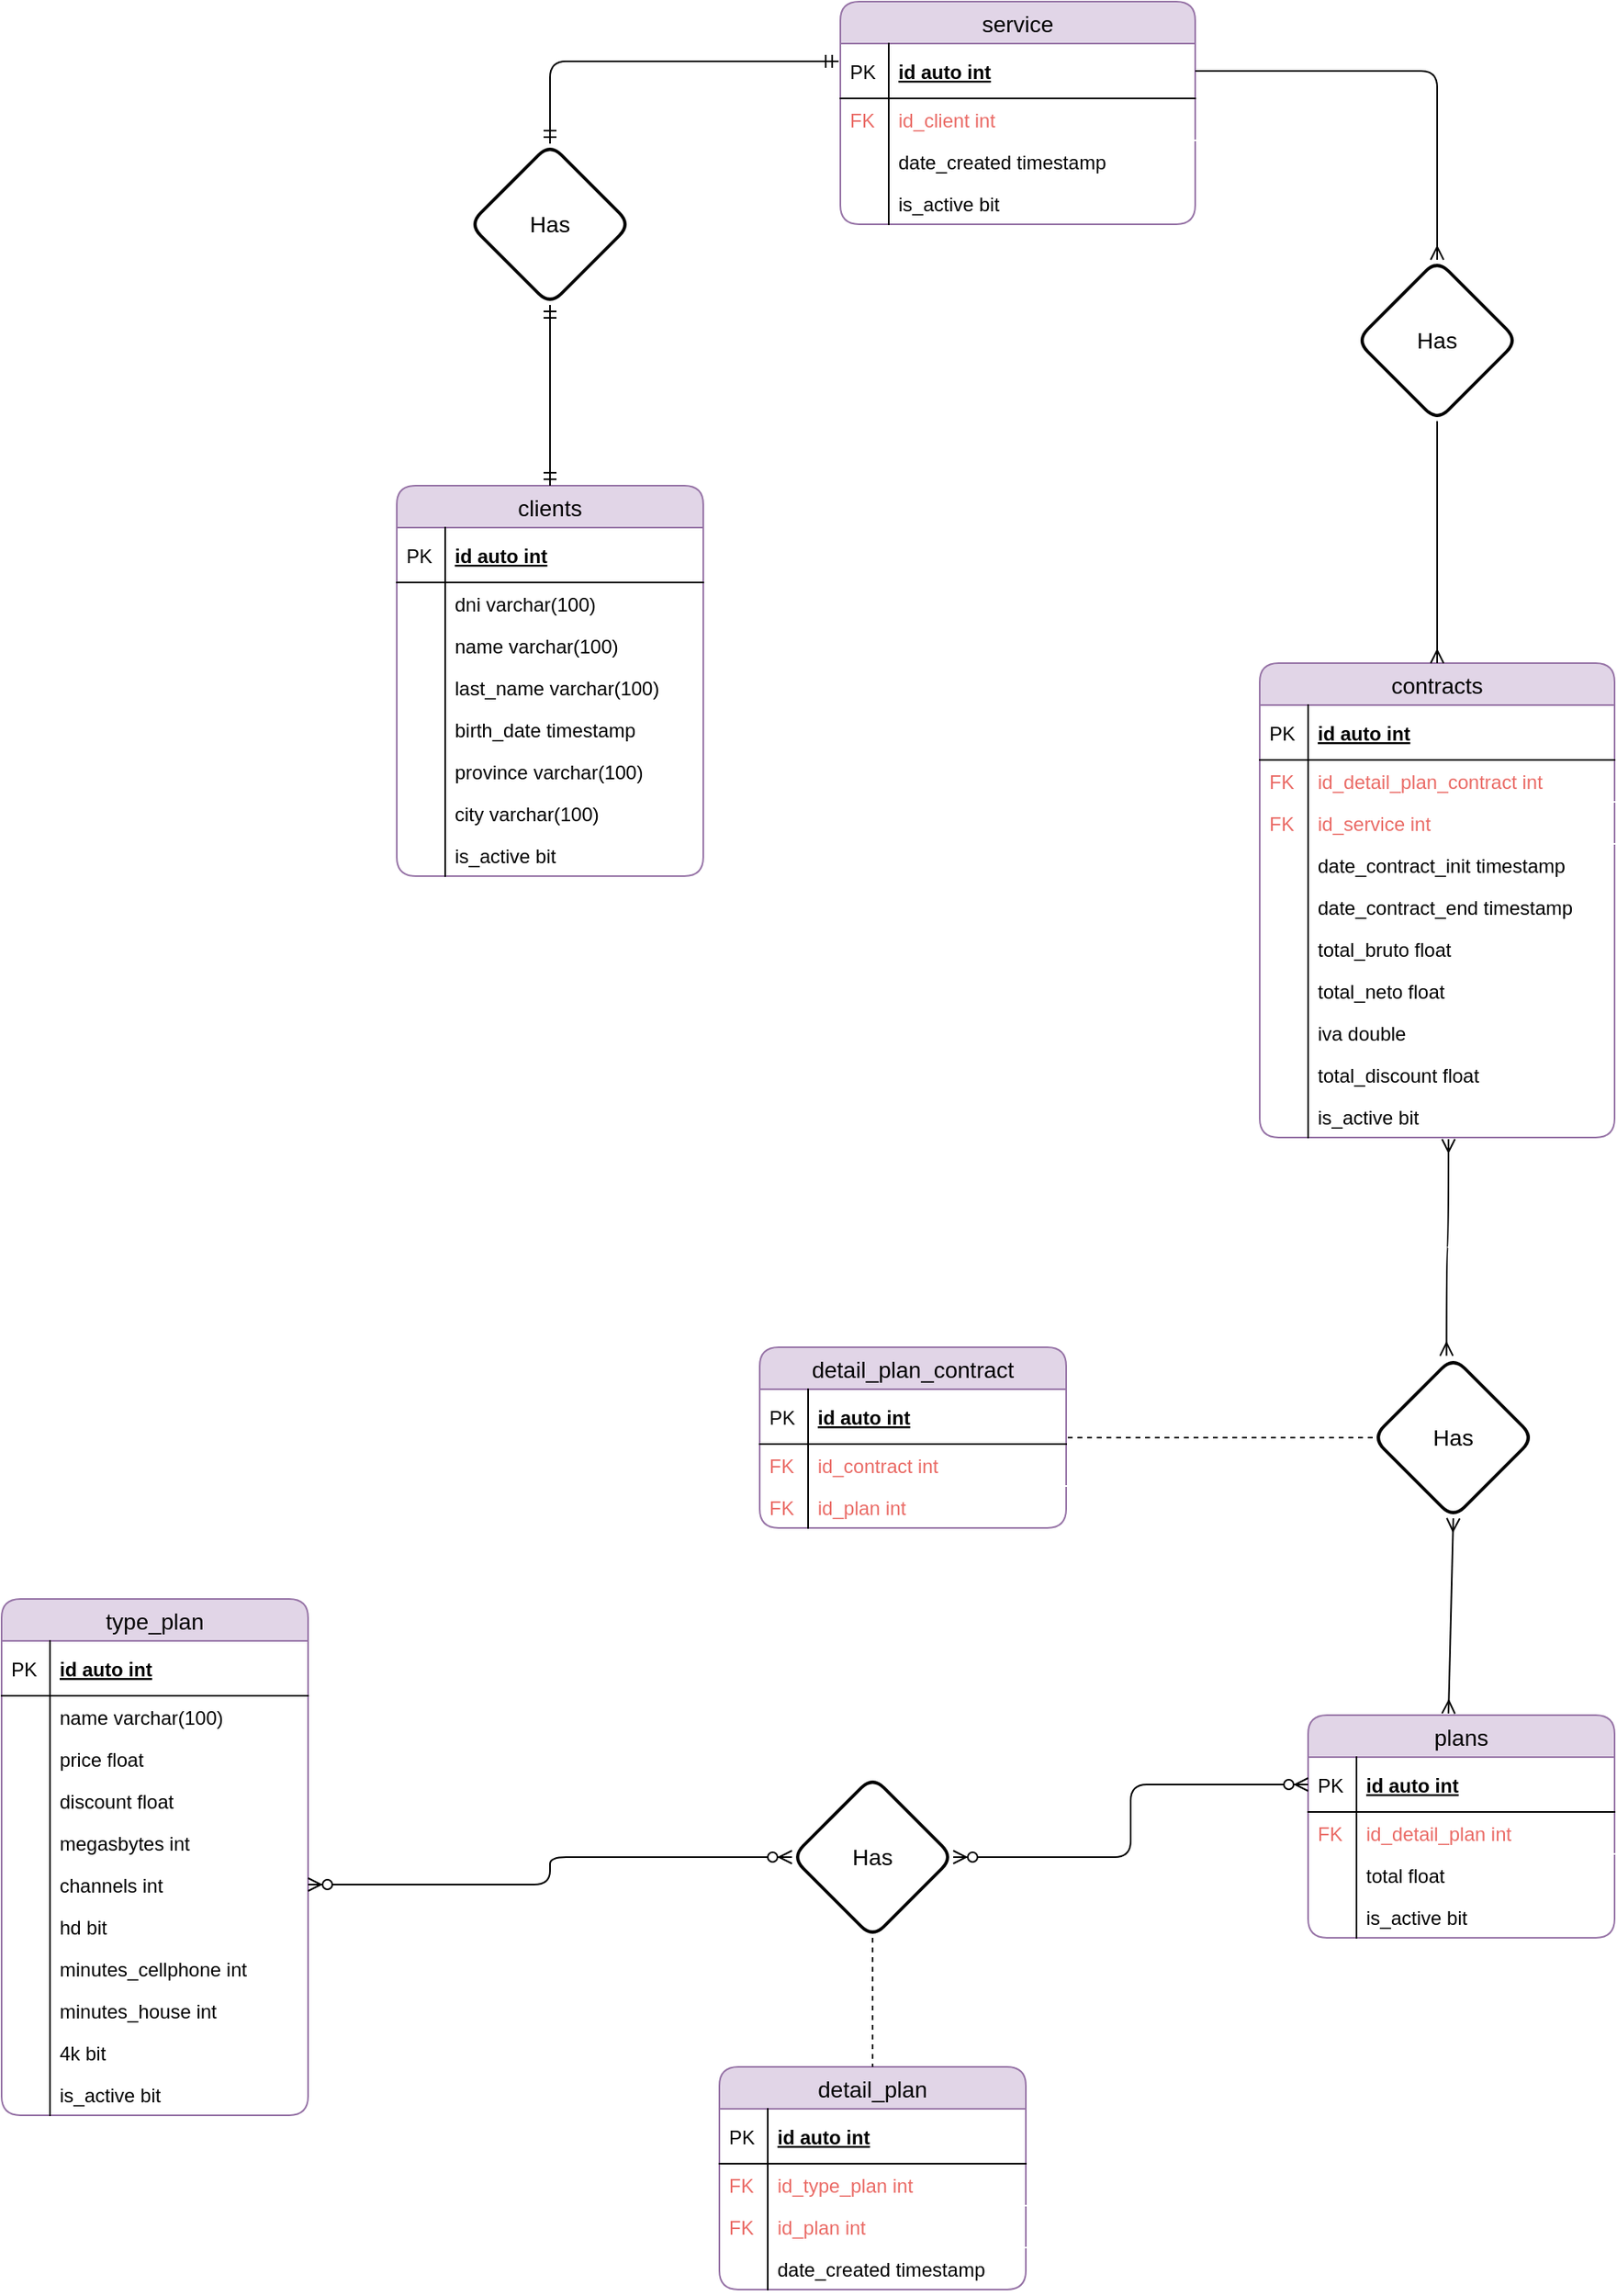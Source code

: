 <mxfile version="12.1.3" type="device" pages="1"><diagram id="l4-dd9KQ7bWrPECeihxg" name="Page-1"><mxGraphModel dx="2510" dy="1857" grid="1" gridSize="10" guides="1" tooltips="1" connect="1" arrows="1" fold="1" page="1" pageScale="1" pageWidth="827" pageHeight="1169" math="0" shadow="0"><root><mxCell id="0"/><mxCell id="1" parent="0"/><mxCell id="TvBtDJ7W1PRPK7McS0rb-1" value="clients" style="swimlane;fontStyle=0;childLayout=stackLayout;horizontal=1;startSize=26;fillColor=#e1d5e7;horizontalStack=0;resizeParent=1;resizeParentMax=0;resizeLast=0;collapsible=1;marginBottom=0;swimlaneFillColor=#ffffff;align=center;fontSize=14;rounded=1;strokeColor=#9673a6;comic=0;shadow=0;glass=0;" parent="1" vertex="1"><mxGeometry x="35" y="40" width="190" height="242" as="geometry"><mxRectangle x="40" y="40" width="120" height="26" as="alternateBounds"/></mxGeometry></mxCell><mxCell id="TvBtDJ7W1PRPK7McS0rb-2" value="id auto int" style="shape=partialRectangle;top=0;left=0;right=0;bottom=1;align=left;verticalAlign=middle;fillColor=none;spacingLeft=34;spacingRight=4;overflow=hidden;rotatable=0;points=[[0,0.5],[1,0.5]];portConstraint=eastwest;dropTarget=0;fontStyle=5;fontSize=12;" parent="TvBtDJ7W1PRPK7McS0rb-1" vertex="1"><mxGeometry y="26" width="190" height="34" as="geometry"/></mxCell><mxCell id="TvBtDJ7W1PRPK7McS0rb-3" value="PK" style="shape=partialRectangle;top=0;left=0;bottom=0;fillColor=none;align=left;verticalAlign=middle;spacingLeft=4;spacingRight=4;overflow=hidden;rotatable=0;points=[];portConstraint=eastwest;part=1;fontSize=12;" parent="TvBtDJ7W1PRPK7McS0rb-2" vertex="1" connectable="0"><mxGeometry width="30" height="34" as="geometry"/></mxCell><mxCell id="TvBtDJ7W1PRPK7McS0rb-4" value="dni varchar(100)" style="shape=partialRectangle;top=0;left=0;right=0;bottom=0;align=left;verticalAlign=top;fillColor=none;spacingLeft=34;spacingRight=4;overflow=hidden;rotatable=0;points=[[0,0.5],[1,0.5]];portConstraint=eastwest;dropTarget=0;fontSize=12;" parent="TvBtDJ7W1PRPK7McS0rb-1" vertex="1"><mxGeometry y="60" width="190" height="26" as="geometry"/></mxCell><mxCell id="TvBtDJ7W1PRPK7McS0rb-5" value="" style="shape=partialRectangle;top=0;left=0;bottom=0;fillColor=none;align=left;verticalAlign=top;spacingLeft=4;spacingRight=4;overflow=hidden;rotatable=0;points=[];portConstraint=eastwest;part=1;fontSize=12;" parent="TvBtDJ7W1PRPK7McS0rb-4" vertex="1" connectable="0"><mxGeometry width="30" height="26" as="geometry"/></mxCell><mxCell id="TvBtDJ7W1PRPK7McS0rb-6" value="name varchar(100)" style="shape=partialRectangle;top=0;left=0;right=0;bottom=0;align=left;verticalAlign=top;fillColor=none;spacingLeft=34;spacingRight=4;overflow=hidden;rotatable=0;points=[[0,0.5],[1,0.5]];portConstraint=eastwest;dropTarget=0;fontSize=12;" parent="TvBtDJ7W1PRPK7McS0rb-1" vertex="1"><mxGeometry y="86" width="190" height="26" as="geometry"/></mxCell><mxCell id="TvBtDJ7W1PRPK7McS0rb-7" value="" style="shape=partialRectangle;top=0;left=0;bottom=0;fillColor=none;align=left;verticalAlign=top;spacingLeft=4;spacingRight=4;overflow=hidden;rotatable=0;points=[];portConstraint=eastwest;part=1;fontSize=12;" parent="TvBtDJ7W1PRPK7McS0rb-6" vertex="1" connectable="0"><mxGeometry width="30" height="26" as="geometry"/></mxCell><mxCell id="TvBtDJ7W1PRPK7McS0rb-8" value="last_name varchar(100)" style="shape=partialRectangle;top=0;left=0;right=0;bottom=0;align=left;verticalAlign=top;fillColor=none;spacingLeft=34;spacingRight=4;overflow=hidden;rotatable=0;points=[[0,0.5],[1,0.5]];portConstraint=eastwest;dropTarget=0;fontSize=12;" parent="TvBtDJ7W1PRPK7McS0rb-1" vertex="1"><mxGeometry y="112" width="190" height="26" as="geometry"/></mxCell><mxCell id="TvBtDJ7W1PRPK7McS0rb-9" value="" style="shape=partialRectangle;top=0;left=0;bottom=0;fillColor=none;align=left;verticalAlign=top;spacingLeft=4;spacingRight=4;overflow=hidden;rotatable=0;points=[];portConstraint=eastwest;part=1;fontSize=12;" parent="TvBtDJ7W1PRPK7McS0rb-8" vertex="1" connectable="0"><mxGeometry width="30" height="26" as="geometry"/></mxCell><mxCell id="TvBtDJ7W1PRPK7McS0rb-12" value="birth_date timestamp" style="shape=partialRectangle;top=0;left=0;right=0;bottom=0;align=left;verticalAlign=top;fillColor=none;spacingLeft=34;spacingRight=4;overflow=hidden;rotatable=0;points=[[0,0.5],[1,0.5]];portConstraint=eastwest;dropTarget=0;fontSize=12;" parent="TvBtDJ7W1PRPK7McS0rb-1" vertex="1"><mxGeometry y="138" width="190" height="26" as="geometry"/></mxCell><mxCell id="TvBtDJ7W1PRPK7McS0rb-13" value="" style="shape=partialRectangle;top=0;left=0;bottom=0;fillColor=none;align=left;verticalAlign=top;spacingLeft=4;spacingRight=4;overflow=hidden;rotatable=0;points=[];portConstraint=eastwest;part=1;fontSize=12;" parent="TvBtDJ7W1PRPK7McS0rb-12" vertex="1" connectable="0"><mxGeometry width="30" height="26" as="geometry"/></mxCell><mxCell id="TvBtDJ7W1PRPK7McS0rb-14" value="province varchar(100)" style="shape=partialRectangle;top=0;left=0;right=0;bottom=0;align=left;verticalAlign=top;fillColor=none;spacingLeft=34;spacingRight=4;overflow=hidden;rotatable=0;points=[[0,0.5],[1,0.5]];portConstraint=eastwest;dropTarget=0;fontSize=12;" parent="TvBtDJ7W1PRPK7McS0rb-1" vertex="1"><mxGeometry y="164" width="190" height="26" as="geometry"/></mxCell><mxCell id="TvBtDJ7W1PRPK7McS0rb-15" value="" style="shape=partialRectangle;top=0;left=0;bottom=0;fillColor=none;align=left;verticalAlign=top;spacingLeft=4;spacingRight=4;overflow=hidden;rotatable=0;points=[];portConstraint=eastwest;part=1;fontSize=12;" parent="TvBtDJ7W1PRPK7McS0rb-14" vertex="1" connectable="0"><mxGeometry width="30" height="26" as="geometry"/></mxCell><mxCell id="TvBtDJ7W1PRPK7McS0rb-16" value="city varchar(100)" style="shape=partialRectangle;top=0;left=0;right=0;bottom=0;align=left;verticalAlign=top;fillColor=none;spacingLeft=34;spacingRight=4;overflow=hidden;rotatable=0;points=[[0,0.5],[1,0.5]];portConstraint=eastwest;dropTarget=0;fontSize=12;" parent="TvBtDJ7W1PRPK7McS0rb-1" vertex="1"><mxGeometry y="190" width="190" height="26" as="geometry"/></mxCell><mxCell id="TvBtDJ7W1PRPK7McS0rb-17" value="" style="shape=partialRectangle;top=0;left=0;bottom=0;fillColor=none;align=left;verticalAlign=top;spacingLeft=4;spacingRight=4;overflow=hidden;rotatable=0;points=[];portConstraint=eastwest;part=1;fontSize=12;" parent="TvBtDJ7W1PRPK7McS0rb-16" vertex="1" connectable="0"><mxGeometry width="30" height="26" as="geometry"/></mxCell><mxCell id="TvBtDJ7W1PRPK7McS0rb-112" value="is_active bit" style="shape=partialRectangle;top=0;left=0;right=0;bottom=0;align=left;verticalAlign=top;fillColor=none;spacingLeft=34;spacingRight=4;overflow=hidden;rotatable=0;points=[[0,0.5],[1,0.5]];portConstraint=eastwest;dropTarget=0;fontSize=12;" parent="TvBtDJ7W1PRPK7McS0rb-1" vertex="1"><mxGeometry y="216" width="190" height="26" as="geometry"/></mxCell><mxCell id="TvBtDJ7W1PRPK7McS0rb-113" value="" style="shape=partialRectangle;top=0;left=0;bottom=0;fillColor=none;align=left;verticalAlign=top;spacingLeft=4;spacingRight=4;overflow=hidden;rotatable=0;points=[];portConstraint=eastwest;part=1;fontSize=12;" parent="TvBtDJ7W1PRPK7McS0rb-112" vertex="1" connectable="0"><mxGeometry width="30" height="26" as="geometry"/></mxCell><mxCell id="TvBtDJ7W1PRPK7McS0rb-20" value="type_plan" style="swimlane;fontStyle=0;childLayout=stackLayout;horizontal=1;startSize=26;fillColor=#e1d5e7;horizontalStack=0;resizeParent=1;resizeParentMax=0;resizeLast=0;collapsible=1;marginBottom=0;swimlaneFillColor=#ffffff;align=center;fontSize=14;rounded=1;strokeColor=#9673a6;comic=0;shadow=0;glass=0;" parent="1" vertex="1"><mxGeometry x="-210" y="730" width="190" height="320" as="geometry"><mxRectangle x="50" y="680" width="140" height="26" as="alternateBounds"/></mxGeometry></mxCell><mxCell id="TvBtDJ7W1PRPK7McS0rb-21" value="id auto int" style="shape=partialRectangle;top=0;left=0;right=0;bottom=1;align=left;verticalAlign=middle;fillColor=none;spacingLeft=34;spacingRight=4;overflow=hidden;rotatable=0;points=[[0,0.5],[1,0.5]];portConstraint=eastwest;dropTarget=0;fontStyle=5;fontSize=12;" parent="TvBtDJ7W1PRPK7McS0rb-20" vertex="1"><mxGeometry y="26" width="190" height="34" as="geometry"/></mxCell><mxCell id="TvBtDJ7W1PRPK7McS0rb-22" value="PK" style="shape=partialRectangle;top=0;left=0;bottom=0;fillColor=none;align=left;verticalAlign=middle;spacingLeft=4;spacingRight=4;overflow=hidden;rotatable=0;points=[];portConstraint=eastwest;part=1;fontSize=12;" parent="TvBtDJ7W1PRPK7McS0rb-21" vertex="1" connectable="0"><mxGeometry width="30" height="34" as="geometry"/></mxCell><mxCell id="TvBtDJ7W1PRPK7McS0rb-25" value="name varchar(100)" style="shape=partialRectangle;top=0;left=0;right=0;bottom=0;align=left;verticalAlign=top;fillColor=none;spacingLeft=34;spacingRight=4;overflow=hidden;rotatable=0;points=[[0,0.5],[1,0.5]];portConstraint=eastwest;dropTarget=0;fontSize=12;" parent="TvBtDJ7W1PRPK7McS0rb-20" vertex="1"><mxGeometry y="60" width="190" height="26" as="geometry"/></mxCell><mxCell id="TvBtDJ7W1PRPK7McS0rb-26" value="" style="shape=partialRectangle;top=0;left=0;bottom=0;fillColor=none;align=left;verticalAlign=top;spacingLeft=4;spacingRight=4;overflow=hidden;rotatable=0;points=[];portConstraint=eastwest;part=1;fontSize=12;" parent="TvBtDJ7W1PRPK7McS0rb-25" vertex="1" connectable="0"><mxGeometry width="30" height="26" as="geometry"/></mxCell><mxCell id="TvBtDJ7W1PRPK7McS0rb-27" value="price float " style="shape=partialRectangle;top=0;left=0;right=0;bottom=0;align=left;verticalAlign=top;fillColor=none;spacingLeft=34;spacingRight=4;overflow=hidden;rotatable=0;points=[[0,0.5],[1,0.5]];portConstraint=eastwest;dropTarget=0;fontSize=12;" parent="TvBtDJ7W1PRPK7McS0rb-20" vertex="1"><mxGeometry y="86" width="190" height="26" as="geometry"/></mxCell><mxCell id="TvBtDJ7W1PRPK7McS0rb-28" value="" style="shape=partialRectangle;top=0;left=0;bottom=0;fillColor=none;align=left;verticalAlign=top;spacingLeft=4;spacingRight=4;overflow=hidden;rotatable=0;points=[];portConstraint=eastwest;part=1;fontSize=12;" parent="TvBtDJ7W1PRPK7McS0rb-27" vertex="1" connectable="0"><mxGeometry width="30" height="26" as="geometry"/></mxCell><mxCell id="TvBtDJ7W1PRPK7McS0rb-29" value="discount float" style="shape=partialRectangle;top=0;left=0;right=0;bottom=0;align=left;verticalAlign=top;fillColor=none;spacingLeft=34;spacingRight=4;overflow=hidden;rotatable=0;points=[[0,0.5],[1,0.5]];portConstraint=eastwest;dropTarget=0;fontSize=12;" parent="TvBtDJ7W1PRPK7McS0rb-20" vertex="1"><mxGeometry y="112" width="190" height="26" as="geometry"/></mxCell><mxCell id="TvBtDJ7W1PRPK7McS0rb-30" value="" style="shape=partialRectangle;top=0;left=0;bottom=0;fillColor=none;align=left;verticalAlign=top;spacingLeft=4;spacingRight=4;overflow=hidden;rotatable=0;points=[];portConstraint=eastwest;part=1;fontSize=12;" parent="TvBtDJ7W1PRPK7McS0rb-29" vertex="1" connectable="0"><mxGeometry width="30" height="26" as="geometry"/></mxCell><mxCell id="TvBtDJ7W1PRPK7McS0rb-31" value="megasbytes int" style="shape=partialRectangle;top=0;left=0;right=0;bottom=0;align=left;verticalAlign=top;fillColor=none;spacingLeft=34;spacingRight=4;overflow=hidden;rotatable=0;points=[[0,0.5],[1,0.5]];portConstraint=eastwest;dropTarget=0;fontSize=12;" parent="TvBtDJ7W1PRPK7McS0rb-20" vertex="1"><mxGeometry y="138" width="190" height="26" as="geometry"/></mxCell><mxCell id="TvBtDJ7W1PRPK7McS0rb-32" value="" style="shape=partialRectangle;top=0;left=0;bottom=0;fillColor=none;align=left;verticalAlign=top;spacingLeft=4;spacingRight=4;overflow=hidden;rotatable=0;points=[];portConstraint=eastwest;part=1;fontSize=12;" parent="TvBtDJ7W1PRPK7McS0rb-31" vertex="1" connectable="0"><mxGeometry width="30" height="26" as="geometry"/></mxCell><mxCell id="TvBtDJ7W1PRPK7McS0rb-35" value="channels int" style="shape=partialRectangle;top=0;left=0;right=0;bottom=0;align=left;verticalAlign=top;fillColor=none;spacingLeft=34;spacingRight=4;overflow=hidden;rotatable=0;points=[[0,0.5],[1,0.5]];portConstraint=eastwest;dropTarget=0;fontSize=12;" parent="TvBtDJ7W1PRPK7McS0rb-20" vertex="1"><mxGeometry y="164" width="190" height="26" as="geometry"/></mxCell><mxCell id="TvBtDJ7W1PRPK7McS0rb-36" value="" style="shape=partialRectangle;top=0;left=0;bottom=0;fillColor=none;align=left;verticalAlign=top;spacingLeft=4;spacingRight=4;overflow=hidden;rotatable=0;points=[];portConstraint=eastwest;part=1;fontSize=12;" parent="TvBtDJ7W1PRPK7McS0rb-35" vertex="1" connectable="0"><mxGeometry width="30" height="26" as="geometry"/></mxCell><mxCell id="TvBtDJ7W1PRPK7McS0rb-37" value="hd bit" style="shape=partialRectangle;top=0;left=0;right=0;bottom=0;align=left;verticalAlign=top;fillColor=none;spacingLeft=34;spacingRight=4;overflow=hidden;rotatable=0;points=[[0,0.5],[1,0.5]];portConstraint=eastwest;dropTarget=0;fontSize=12;" parent="TvBtDJ7W1PRPK7McS0rb-20" vertex="1"><mxGeometry y="190" width="190" height="26" as="geometry"/></mxCell><mxCell id="TvBtDJ7W1PRPK7McS0rb-38" value="" style="shape=partialRectangle;top=0;left=0;bottom=0;fillColor=none;align=left;verticalAlign=top;spacingLeft=4;spacingRight=4;overflow=hidden;rotatable=0;points=[];portConstraint=eastwest;part=1;fontSize=12;" parent="TvBtDJ7W1PRPK7McS0rb-37" vertex="1" connectable="0"><mxGeometry width="30" height="26" as="geometry"/></mxCell><mxCell id="TvBtDJ7W1PRPK7McS0rb-39" value="minutes_cellphone int" style="shape=partialRectangle;top=0;left=0;right=0;bottom=0;align=left;verticalAlign=top;fillColor=none;spacingLeft=34;spacingRight=4;overflow=hidden;rotatable=0;points=[[0,0.5],[1,0.5]];portConstraint=eastwest;dropTarget=0;fontSize=12;" parent="TvBtDJ7W1PRPK7McS0rb-20" vertex="1"><mxGeometry y="216" width="190" height="26" as="geometry"/></mxCell><mxCell id="TvBtDJ7W1PRPK7McS0rb-40" value="" style="shape=partialRectangle;top=0;left=0;bottom=0;fillColor=none;align=left;verticalAlign=top;spacingLeft=4;spacingRight=4;overflow=hidden;rotatable=0;points=[];portConstraint=eastwest;part=1;fontSize=12;" parent="TvBtDJ7W1PRPK7McS0rb-39" vertex="1" connectable="0"><mxGeometry width="30" height="26" as="geometry"/></mxCell><mxCell id="TvBtDJ7W1PRPK7McS0rb-41" value="minutes_house int" style="shape=partialRectangle;top=0;left=0;right=0;bottom=0;align=left;verticalAlign=top;fillColor=none;spacingLeft=34;spacingRight=4;overflow=hidden;rotatable=0;points=[[0,0.5],[1,0.5]];portConstraint=eastwest;dropTarget=0;fontSize=12;" parent="TvBtDJ7W1PRPK7McS0rb-20" vertex="1"><mxGeometry y="242" width="190" height="26" as="geometry"/></mxCell><mxCell id="TvBtDJ7W1PRPK7McS0rb-42" value="" style="shape=partialRectangle;top=0;left=0;bottom=0;fillColor=none;align=left;verticalAlign=top;spacingLeft=4;spacingRight=4;overflow=hidden;rotatable=0;points=[];portConstraint=eastwest;part=1;fontSize=12;" parent="TvBtDJ7W1PRPK7McS0rb-41" vertex="1" connectable="0"><mxGeometry width="30" height="26" as="geometry"/></mxCell><mxCell id="TvBtDJ7W1PRPK7McS0rb-43" value="4k bit" style="shape=partialRectangle;top=0;left=0;right=0;bottom=0;align=left;verticalAlign=top;fillColor=none;spacingLeft=34;spacingRight=4;overflow=hidden;rotatable=0;points=[[0,0.5],[1,0.5]];portConstraint=eastwest;dropTarget=0;fontSize=12;" parent="TvBtDJ7W1PRPK7McS0rb-20" vertex="1"><mxGeometry y="268" width="190" height="26" as="geometry"/></mxCell><mxCell id="TvBtDJ7W1PRPK7McS0rb-44" value="" style="shape=partialRectangle;top=0;left=0;bottom=0;fillColor=none;align=left;verticalAlign=top;spacingLeft=4;spacingRight=4;overflow=hidden;rotatable=0;points=[];portConstraint=eastwest;part=1;fontSize=12;" parent="TvBtDJ7W1PRPK7McS0rb-43" vertex="1" connectable="0"><mxGeometry width="30" height="26" as="geometry"/></mxCell><mxCell id="TvBtDJ7W1PRPK7McS0rb-110" value="is_active bit" style="shape=partialRectangle;top=0;left=0;right=0;bottom=0;align=left;verticalAlign=top;fillColor=none;spacingLeft=34;spacingRight=4;overflow=hidden;rotatable=0;points=[[0,0.5],[1,0.5]];portConstraint=eastwest;dropTarget=0;fontSize=12;" parent="TvBtDJ7W1PRPK7McS0rb-20" vertex="1"><mxGeometry y="294" width="190" height="26" as="geometry"/></mxCell><mxCell id="TvBtDJ7W1PRPK7McS0rb-111" value="" style="shape=partialRectangle;top=0;left=0;bottom=0;fillColor=none;align=left;verticalAlign=top;spacingLeft=4;spacingRight=4;overflow=hidden;rotatable=0;points=[];portConstraint=eastwest;part=1;fontSize=12;" parent="TvBtDJ7W1PRPK7McS0rb-110" vertex="1" connectable="0"><mxGeometry width="30" height="26" as="geometry"/></mxCell><mxCell id="TvBtDJ7W1PRPK7McS0rb-47" value="plans" style="swimlane;fontStyle=0;childLayout=stackLayout;horizontal=1;startSize=26;fillColor=#e1d5e7;horizontalStack=0;resizeParent=1;resizeParentMax=0;resizeLast=0;collapsible=1;marginBottom=0;swimlaneFillColor=#ffffff;align=center;fontSize=14;rounded=1;strokeColor=#9673a6;comic=0;shadow=0;glass=0;" parent="1" vertex="1"><mxGeometry x="600" y="802" width="190" height="138" as="geometry"><mxRectangle x="40" y="170" width="140" height="26" as="alternateBounds"/></mxGeometry></mxCell><mxCell id="TvBtDJ7W1PRPK7McS0rb-48" value="id auto int" style="shape=partialRectangle;top=0;left=0;right=0;bottom=1;align=left;verticalAlign=middle;fillColor=none;spacingLeft=34;spacingRight=4;overflow=hidden;rotatable=0;points=[[0,0.5],[1,0.5]];portConstraint=eastwest;dropTarget=0;fontStyle=5;fontSize=12;" parent="TvBtDJ7W1PRPK7McS0rb-47" vertex="1"><mxGeometry y="26" width="190" height="34" as="geometry"/></mxCell><mxCell id="TvBtDJ7W1PRPK7McS0rb-49" value="PK" style="shape=partialRectangle;top=0;left=0;bottom=0;fillColor=none;align=left;verticalAlign=middle;spacingLeft=4;spacingRight=4;overflow=hidden;rotatable=0;points=[];portConstraint=eastwest;part=1;fontSize=12;" parent="TvBtDJ7W1PRPK7McS0rb-48" vertex="1" connectable="0"><mxGeometry width="30" height="34" as="geometry"/></mxCell><mxCell id="TvBtDJ7W1PRPK7McS0rb-74" value="id_detail_plan int" style="shape=partialRectangle;top=0;left=0;right=0;bottom=1;align=left;verticalAlign=top;fillColor=none;spacingLeft=34;spacingRight=4;overflow=hidden;rotatable=0;points=[[0,0.5],[1,0.5]];portConstraint=eastwest;dropTarget=0;fontSize=12;rounded=1;shadow=0;glass=0;dashed=1;comic=0;strokeColor=#FFFFFF;fontColor=#EA6B66;" parent="TvBtDJ7W1PRPK7McS0rb-47" vertex="1"><mxGeometry y="60" width="190" height="26" as="geometry"/></mxCell><mxCell id="TvBtDJ7W1PRPK7McS0rb-75" value="FK" style="shape=partialRectangle;top=0;left=0;bottom=0;fillColor=none;align=left;verticalAlign=top;spacingLeft=4;spacingRight=4;overflow=hidden;rotatable=0;points=[];portConstraint=eastwest;part=1;fontSize=12;fontColor=#EA6B66;" parent="TvBtDJ7W1PRPK7McS0rb-74" vertex="1" connectable="0"><mxGeometry width="30" height="26" as="geometry"/></mxCell><mxCell id="TvBtDJ7W1PRPK7McS0rb-66" value="total float" style="shape=partialRectangle;top=0;left=0;right=0;bottom=0;align=left;verticalAlign=top;fillColor=none;spacingLeft=34;spacingRight=4;overflow=hidden;rotatable=0;points=[[0,0.5],[1,0.5]];portConstraint=eastwest;dropTarget=0;fontSize=12;" parent="TvBtDJ7W1PRPK7McS0rb-47" vertex="1"><mxGeometry y="86" width="190" height="26" as="geometry"/></mxCell><mxCell id="TvBtDJ7W1PRPK7McS0rb-67" value="" style="shape=partialRectangle;top=0;left=0;bottom=0;fillColor=none;align=left;verticalAlign=top;spacingLeft=4;spacingRight=4;overflow=hidden;rotatable=0;points=[];portConstraint=eastwest;part=1;fontSize=12;" parent="TvBtDJ7W1PRPK7McS0rb-66" vertex="1" connectable="0"><mxGeometry width="30" height="26" as="geometry"/></mxCell><mxCell id="TvBtDJ7W1PRPK7McS0rb-76" value="is_active bit" style="shape=partialRectangle;top=0;left=0;right=0;bottom=0;align=left;verticalAlign=top;fillColor=none;spacingLeft=34;spacingRight=4;overflow=hidden;rotatable=0;points=[[0,0.5],[1,0.5]];portConstraint=eastwest;dropTarget=0;fontSize=12;" parent="TvBtDJ7W1PRPK7McS0rb-47" vertex="1"><mxGeometry y="112" width="190" height="26" as="geometry"/></mxCell><mxCell id="TvBtDJ7W1PRPK7McS0rb-77" value="" style="shape=partialRectangle;top=0;left=0;bottom=0;fillColor=none;align=left;verticalAlign=top;spacingLeft=4;spacingRight=4;overflow=hidden;rotatable=0;points=[];portConstraint=eastwest;part=1;fontSize=12;" parent="TvBtDJ7W1PRPK7McS0rb-76" vertex="1" connectable="0"><mxGeometry width="30" height="26" as="geometry"/></mxCell><mxCell id="TvBtDJ7W1PRPK7McS0rb-78" value="detail_plan" style="swimlane;fontStyle=0;childLayout=stackLayout;horizontal=1;startSize=26;fillColor=#e1d5e7;horizontalStack=0;resizeParent=1;resizeParentMax=0;resizeLast=0;collapsible=1;marginBottom=0;swimlaneFillColor=#ffffff;align=center;fontSize=14;rounded=1;strokeColor=#9673a6;comic=0;shadow=0;glass=0;" parent="1" vertex="1"><mxGeometry x="235" y="1020" width="190" height="138" as="geometry"><mxRectangle x="65" y="510" width="140" height="26" as="alternateBounds"/></mxGeometry></mxCell><mxCell id="TvBtDJ7W1PRPK7McS0rb-79" value="id auto int" style="shape=partialRectangle;top=0;left=0;right=0;bottom=1;align=left;verticalAlign=middle;fillColor=none;spacingLeft=34;spacingRight=4;overflow=hidden;rotatable=0;points=[[0,0.5],[1,0.5]];portConstraint=eastwest;dropTarget=0;fontStyle=5;fontSize=12;" parent="TvBtDJ7W1PRPK7McS0rb-78" vertex="1"><mxGeometry y="26" width="190" height="34" as="geometry"/></mxCell><mxCell id="TvBtDJ7W1PRPK7McS0rb-80" value="PK" style="shape=partialRectangle;top=0;left=0;bottom=0;fillColor=none;align=left;verticalAlign=middle;spacingLeft=4;spacingRight=4;overflow=hidden;rotatable=0;points=[];portConstraint=eastwest;part=1;fontSize=12;" parent="TvBtDJ7W1PRPK7McS0rb-79" vertex="1" connectable="0"><mxGeometry width="30" height="34" as="geometry"/></mxCell><mxCell id="TvBtDJ7W1PRPK7McS0rb-81" value="id_type_plan int" style="shape=partialRectangle;top=0;left=0;right=0;bottom=1;align=left;verticalAlign=top;fillColor=none;spacingLeft=34;spacingRight=4;overflow=hidden;rotatable=0;points=[[0,0.5],[1,0.5]];portConstraint=eastwest;dropTarget=0;fontSize=12;rounded=1;shadow=0;glass=0;dashed=1;comic=0;strokeColor=#FFFFFF;fontColor=#EA6B66;" parent="TvBtDJ7W1PRPK7McS0rb-78" vertex="1"><mxGeometry y="60" width="190" height="26" as="geometry"/></mxCell><mxCell id="TvBtDJ7W1PRPK7McS0rb-82" value="FK" style="shape=partialRectangle;top=0;left=0;bottom=0;fillColor=none;align=left;verticalAlign=top;spacingLeft=4;spacingRight=4;overflow=hidden;rotatable=0;points=[];portConstraint=eastwest;part=1;fontSize=12;fontColor=#EA6B66;" parent="TvBtDJ7W1PRPK7McS0rb-81" vertex="1" connectable="0"><mxGeometry width="30" height="26" as="geometry"/></mxCell><mxCell id="TvBtDJ7W1PRPK7McS0rb-87" value="id_plan int" style="shape=partialRectangle;top=0;left=0;right=0;bottom=1;align=left;verticalAlign=top;fillColor=none;spacingLeft=34;spacingRight=4;overflow=hidden;rotatable=0;points=[[0,0.5],[1,0.5]];portConstraint=eastwest;dropTarget=0;fontSize=12;rounded=1;shadow=0;glass=0;dashed=1;comic=0;strokeColor=#FFFFFF;fontColor=#EA6B66;" parent="TvBtDJ7W1PRPK7McS0rb-78" vertex="1"><mxGeometry y="86" width="190" height="26" as="geometry"/></mxCell><mxCell id="TvBtDJ7W1PRPK7McS0rb-88" value="FK" style="shape=partialRectangle;top=0;left=0;bottom=0;fillColor=none;align=left;verticalAlign=top;spacingLeft=4;spacingRight=4;overflow=hidden;rotatable=0;points=[];portConstraint=eastwest;part=1;fontSize=12;fontColor=#EA6B66;" parent="TvBtDJ7W1PRPK7McS0rb-87" vertex="1" connectable="0"><mxGeometry width="30" height="26" as="geometry"/></mxCell><mxCell id="TvBtDJ7W1PRPK7McS0rb-85" value="date_created timestamp" style="shape=partialRectangle;top=0;left=0;right=0;bottom=0;align=left;verticalAlign=top;fillColor=none;spacingLeft=34;spacingRight=4;overflow=hidden;rotatable=0;points=[[0,0.5],[1,0.5]];portConstraint=eastwest;dropTarget=0;fontSize=12;" parent="TvBtDJ7W1PRPK7McS0rb-78" vertex="1"><mxGeometry y="112" width="190" height="26" as="geometry"/></mxCell><mxCell id="TvBtDJ7W1PRPK7McS0rb-86" value="" style="shape=partialRectangle;top=0;left=0;bottom=0;fillColor=none;align=left;verticalAlign=top;spacingLeft=4;spacingRight=4;overflow=hidden;rotatable=0;points=[];portConstraint=eastwest;part=1;fontSize=12;" parent="TvBtDJ7W1PRPK7McS0rb-85" vertex="1" connectable="0"><mxGeometry width="30" height="26" as="geometry"/></mxCell><mxCell id="TvBtDJ7W1PRPK7McS0rb-89" value="contracts" style="swimlane;fontStyle=0;childLayout=stackLayout;horizontal=1;startSize=26;fillColor=#e1d5e7;horizontalStack=0;resizeParent=1;resizeParentMax=0;resizeLast=0;collapsible=1;marginBottom=0;swimlaneFillColor=#ffffff;align=center;fontSize=14;rounded=1;strokeColor=#9673a6;comic=0;shadow=0;glass=0;" parent="1" vertex="1"><mxGeometry x="570" y="150" width="220" height="294" as="geometry"><mxRectangle x="40" y="170" width="140" height="26" as="alternateBounds"/></mxGeometry></mxCell><mxCell id="TvBtDJ7W1PRPK7McS0rb-90" value="id auto int" style="shape=partialRectangle;top=0;left=0;right=0;bottom=1;align=left;verticalAlign=middle;fillColor=none;spacingLeft=34;spacingRight=4;overflow=hidden;rotatable=0;points=[[0,0.5],[1,0.5]];portConstraint=eastwest;dropTarget=0;fontStyle=5;fontSize=12;" parent="TvBtDJ7W1PRPK7McS0rb-89" vertex="1"><mxGeometry y="26" width="220" height="34" as="geometry"/></mxCell><mxCell id="TvBtDJ7W1PRPK7McS0rb-91" value="PK" style="shape=partialRectangle;top=0;left=0;bottom=0;fillColor=none;align=left;verticalAlign=middle;spacingLeft=4;spacingRight=4;overflow=hidden;rotatable=0;points=[];portConstraint=eastwest;part=1;fontSize=12;" parent="TvBtDJ7W1PRPK7McS0rb-90" vertex="1" connectable="0"><mxGeometry width="30" height="34" as="geometry"/></mxCell><mxCell id="TvBtDJ7W1PRPK7McS0rb-98" value="id_detail_plan_contract int" style="shape=partialRectangle;top=0;left=0;right=0;bottom=1;align=left;verticalAlign=top;fillColor=none;spacingLeft=34;spacingRight=4;overflow=hidden;rotatable=0;points=[[0,0.5],[1,0.5]];portConstraint=eastwest;dropTarget=0;fontSize=12;rounded=1;shadow=0;glass=0;dashed=1;comic=0;strokeColor=#FFFFFF;fontColor=#EA6B66;" parent="TvBtDJ7W1PRPK7McS0rb-89" vertex="1"><mxGeometry y="60" width="220" height="26" as="geometry"/></mxCell><mxCell id="TvBtDJ7W1PRPK7McS0rb-99" value="FK" style="shape=partialRectangle;top=0;left=0;bottom=0;fillColor=none;align=left;verticalAlign=top;spacingLeft=4;spacingRight=4;overflow=hidden;rotatable=0;points=[];portConstraint=eastwest;part=1;fontSize=12;fontColor=#EA6B66;" parent="TvBtDJ7W1PRPK7McS0rb-98" vertex="1" connectable="0"><mxGeometry width="30" height="26" as="geometry"/></mxCell><mxCell id="TvBtDJ7W1PRPK7McS0rb-92" value="id_service int" style="shape=partialRectangle;top=0;left=0;right=0;bottom=1;align=left;verticalAlign=top;fillColor=none;spacingLeft=34;spacingRight=4;overflow=hidden;rotatable=0;points=[[0,0.5],[1,0.5]];portConstraint=eastwest;dropTarget=0;fontSize=12;rounded=1;shadow=0;glass=0;dashed=1;comic=0;strokeColor=#FFFFFF;fontColor=#EA6B66;" parent="TvBtDJ7W1PRPK7McS0rb-89" vertex="1"><mxGeometry y="86" width="220" height="26" as="geometry"/></mxCell><mxCell id="TvBtDJ7W1PRPK7McS0rb-93" value="FK" style="shape=partialRectangle;top=0;left=0;bottom=0;fillColor=none;align=left;verticalAlign=top;spacingLeft=4;spacingRight=4;overflow=hidden;rotatable=0;points=[];portConstraint=eastwest;part=1;fontSize=12;fontColor=#EA6B66;" parent="TvBtDJ7W1PRPK7McS0rb-92" vertex="1" connectable="0"><mxGeometry width="30" height="26" as="geometry"/></mxCell><mxCell id="TvBtDJ7W1PRPK7McS0rb-94" value="date_contract_init timestamp" style="shape=partialRectangle;top=0;left=0;right=0;bottom=0;align=left;verticalAlign=top;fillColor=none;spacingLeft=34;spacingRight=4;overflow=hidden;rotatable=0;points=[[0,0.5],[1,0.5]];portConstraint=eastwest;dropTarget=0;fontSize=12;" parent="TvBtDJ7W1PRPK7McS0rb-89" vertex="1"><mxGeometry y="112" width="220" height="26" as="geometry"/></mxCell><mxCell id="TvBtDJ7W1PRPK7McS0rb-95" value="" style="shape=partialRectangle;top=0;left=0;bottom=0;fillColor=none;align=left;verticalAlign=top;spacingLeft=4;spacingRight=4;overflow=hidden;rotatable=0;points=[];portConstraint=eastwest;part=1;fontSize=12;" parent="TvBtDJ7W1PRPK7McS0rb-94" vertex="1" connectable="0"><mxGeometry width="30" height="26" as="geometry"/></mxCell><mxCell id="TvBtDJ7W1PRPK7McS0rb-96" value="date_contract_end timestamp" style="shape=partialRectangle;top=0;left=0;right=0;bottom=0;align=left;verticalAlign=top;fillColor=none;spacingLeft=34;spacingRight=4;overflow=hidden;rotatable=0;points=[[0,0.5],[1,0.5]];portConstraint=eastwest;dropTarget=0;fontSize=12;" parent="TvBtDJ7W1PRPK7McS0rb-89" vertex="1"><mxGeometry y="138" width="220" height="26" as="geometry"/></mxCell><mxCell id="TvBtDJ7W1PRPK7McS0rb-97" value="" style="shape=partialRectangle;top=0;left=0;bottom=0;fillColor=none;align=left;verticalAlign=top;spacingLeft=4;spacingRight=4;overflow=hidden;rotatable=0;points=[];portConstraint=eastwest;part=1;fontSize=12;" parent="TvBtDJ7W1PRPK7McS0rb-96" vertex="1" connectable="0"><mxGeometry width="30" height="26" as="geometry"/></mxCell><mxCell id="TvBtDJ7W1PRPK7McS0rb-100" value="total_bruto float&#10;" style="shape=partialRectangle;top=0;left=0;right=0;bottom=0;align=left;verticalAlign=top;fillColor=none;spacingLeft=34;spacingRight=4;overflow=hidden;rotatable=0;points=[[0,0.5],[1,0.5]];portConstraint=eastwest;dropTarget=0;fontSize=12;" parent="TvBtDJ7W1PRPK7McS0rb-89" vertex="1"><mxGeometry y="164" width="220" height="26" as="geometry"/></mxCell><mxCell id="TvBtDJ7W1PRPK7McS0rb-101" value="" style="shape=partialRectangle;top=0;left=0;bottom=0;fillColor=none;align=left;verticalAlign=top;spacingLeft=4;spacingRight=4;overflow=hidden;rotatable=0;points=[];portConstraint=eastwest;part=1;fontSize=12;" parent="TvBtDJ7W1PRPK7McS0rb-100" vertex="1" connectable="0"><mxGeometry width="30" height="26" as="geometry"/></mxCell><mxCell id="TvBtDJ7W1PRPK7McS0rb-102" value="total_neto float" style="shape=partialRectangle;top=0;left=0;right=0;bottom=0;align=left;verticalAlign=top;fillColor=none;spacingLeft=34;spacingRight=4;overflow=hidden;rotatable=0;points=[[0,0.5],[1,0.5]];portConstraint=eastwest;dropTarget=0;fontSize=12;" parent="TvBtDJ7W1PRPK7McS0rb-89" vertex="1"><mxGeometry y="190" width="220" height="26" as="geometry"/></mxCell><mxCell id="TvBtDJ7W1PRPK7McS0rb-103" value="" style="shape=partialRectangle;top=0;left=0;bottom=0;fillColor=none;align=left;verticalAlign=top;spacingLeft=4;spacingRight=4;overflow=hidden;rotatable=0;points=[];portConstraint=eastwest;part=1;fontSize=12;" parent="TvBtDJ7W1PRPK7McS0rb-102" vertex="1" connectable="0"><mxGeometry width="30" height="26" as="geometry"/></mxCell><mxCell id="TvBtDJ7W1PRPK7McS0rb-104" value="iva double" style="shape=partialRectangle;top=0;left=0;right=0;bottom=0;align=left;verticalAlign=top;fillColor=none;spacingLeft=34;spacingRight=4;overflow=hidden;rotatable=0;points=[[0,0.5],[1,0.5]];portConstraint=eastwest;dropTarget=0;fontSize=12;" parent="TvBtDJ7W1PRPK7McS0rb-89" vertex="1"><mxGeometry y="216" width="220" height="26" as="geometry"/></mxCell><mxCell id="TvBtDJ7W1PRPK7McS0rb-105" value="" style="shape=partialRectangle;top=0;left=0;bottom=0;fillColor=none;align=left;verticalAlign=top;spacingLeft=4;spacingRight=4;overflow=hidden;rotatable=0;points=[];portConstraint=eastwest;part=1;fontSize=12;" parent="TvBtDJ7W1PRPK7McS0rb-104" vertex="1" connectable="0"><mxGeometry width="30" height="26" as="geometry"/></mxCell><mxCell id="TvBtDJ7W1PRPK7McS0rb-106" value="total_discount float" style="shape=partialRectangle;top=0;left=0;right=0;bottom=0;align=left;verticalAlign=top;fillColor=none;spacingLeft=34;spacingRight=4;overflow=hidden;rotatable=0;points=[[0,0.5],[1,0.5]];portConstraint=eastwest;dropTarget=0;fontSize=12;" parent="TvBtDJ7W1PRPK7McS0rb-89" vertex="1"><mxGeometry y="242" width="220" height="26" as="geometry"/></mxCell><mxCell id="TvBtDJ7W1PRPK7McS0rb-107" value="" style="shape=partialRectangle;top=0;left=0;bottom=0;fillColor=none;align=left;verticalAlign=top;spacingLeft=4;spacingRight=4;overflow=hidden;rotatable=0;points=[];portConstraint=eastwest;part=1;fontSize=12;" parent="TvBtDJ7W1PRPK7McS0rb-106" vertex="1" connectable="0"><mxGeometry width="30" height="26" as="geometry"/></mxCell><mxCell id="TvBtDJ7W1PRPK7McS0rb-108" value="is_active bit" style="shape=partialRectangle;top=0;left=0;right=0;bottom=0;align=left;verticalAlign=top;fillColor=none;spacingLeft=34;spacingRight=4;overflow=hidden;rotatable=0;points=[[0,0.5],[1,0.5]];portConstraint=eastwest;dropTarget=0;fontSize=12;" parent="TvBtDJ7W1PRPK7McS0rb-89" vertex="1"><mxGeometry y="268" width="220" height="26" as="geometry"/></mxCell><mxCell id="TvBtDJ7W1PRPK7McS0rb-109" value="" style="shape=partialRectangle;top=0;left=0;bottom=0;fillColor=none;align=left;verticalAlign=top;spacingLeft=4;spacingRight=4;overflow=hidden;rotatable=0;points=[];portConstraint=eastwest;part=1;fontSize=12;" parent="TvBtDJ7W1PRPK7McS0rb-108" vertex="1" connectable="0"><mxGeometry width="30" height="26" as="geometry"/></mxCell><mxCell id="TvBtDJ7W1PRPK7McS0rb-170" value="" style="edgeStyle=elbowEdgeStyle;fontSize=12;html=1;endArrow=ERzeroToMany;endFill=1;startArrow=ERzeroToMany;exitX=1;exitY=0.5;exitDx=0;exitDy=0;" parent="1" source="TvBtDJ7W1PRPK7McS0rb-169" target="TvBtDJ7W1PRPK7McS0rb-48" edge="1"><mxGeometry width="100" height="100" relative="1" as="geometry"><mxPoint x="360" y="880" as="sourcePoint"/><mxPoint x="460" y="780" as="targetPoint"/></mxGeometry></mxCell><mxCell id="TvBtDJ7W1PRPK7McS0rb-174" style="edgeStyle=orthogonalEdgeStyle;rounded=0;orthogonalLoop=1;jettySize=auto;html=1;startArrow=none;startFill=0;endArrow=none;endFill=0;fontColor=#EA6B66;dashed=1;" parent="1" source="TvBtDJ7W1PRPK7McS0rb-169" target="TvBtDJ7W1PRPK7McS0rb-78" edge="1"><mxGeometry relative="1" as="geometry"/></mxCell><mxCell id="TvBtDJ7W1PRPK7McS0rb-169" value="Has" style="shape=rhombus;strokeWidth=2;fontSize=17;perimeter=rhombusPerimeter;whiteSpace=wrap;html=1;align=center;fontSize=14;rounded=1;shadow=0;glass=0;comic=0;" parent="1" vertex="1"><mxGeometry x="280" y="840" width="100" height="100" as="geometry"/></mxCell><mxCell id="TvBtDJ7W1PRPK7McS0rb-171" value="" style="edgeStyle=orthogonalEdgeStyle;fontSize=12;html=1;endArrow=ERzeroToMany;endFill=1;startArrow=ERzeroToMany;" parent="1" source="TvBtDJ7W1PRPK7McS0rb-35" target="TvBtDJ7W1PRPK7McS0rb-169" edge="1"><mxGeometry width="100" height="100" relative="1" as="geometry"><mxPoint x="49" y="890" as="sourcePoint"/><mxPoint x="585" y="923" as="targetPoint"/><Array as="points"/></mxGeometry></mxCell><mxCell id="TvBtDJ7W1PRPK7McS0rb-175" value="service" style="swimlane;fontStyle=0;childLayout=stackLayout;horizontal=1;startSize=26;fillColor=#e1d5e7;horizontalStack=0;resizeParent=1;resizeParentMax=0;resizeLast=0;collapsible=1;marginBottom=0;swimlaneFillColor=#ffffff;align=center;fontSize=14;rounded=1;strokeColor=#9673a6;comic=0;shadow=0;glass=0;" parent="1" vertex="1"><mxGeometry x="310" y="-260" width="220" height="138" as="geometry"><mxRectangle x="40" y="170" width="140" height="26" as="alternateBounds"/></mxGeometry></mxCell><mxCell id="TvBtDJ7W1PRPK7McS0rb-176" value="id auto int" style="shape=partialRectangle;top=0;left=0;right=0;bottom=1;align=left;verticalAlign=middle;fillColor=none;spacingLeft=34;spacingRight=4;overflow=hidden;rotatable=0;points=[[0,0.5],[1,0.5]];portConstraint=eastwest;dropTarget=0;fontStyle=5;fontSize=12;" parent="TvBtDJ7W1PRPK7McS0rb-175" vertex="1"><mxGeometry y="26" width="220" height="34" as="geometry"/></mxCell><mxCell id="TvBtDJ7W1PRPK7McS0rb-177" value="PK" style="shape=partialRectangle;top=0;left=0;bottom=0;fillColor=none;align=left;verticalAlign=middle;spacingLeft=4;spacingRight=4;overflow=hidden;rotatable=0;points=[];portConstraint=eastwest;part=1;fontSize=12;" parent="TvBtDJ7W1PRPK7McS0rb-176" vertex="1" connectable="0"><mxGeometry width="30" height="34" as="geometry"/></mxCell><mxCell id="TvBtDJ7W1PRPK7McS0rb-180" value="id_client int" style="shape=partialRectangle;top=0;left=0;right=0;bottom=1;align=left;verticalAlign=top;fillColor=none;spacingLeft=34;spacingRight=4;overflow=hidden;rotatable=0;points=[[0,0.5],[1,0.5]];portConstraint=eastwest;dropTarget=0;fontSize=12;rounded=1;shadow=0;glass=0;dashed=1;comic=0;strokeColor=#FFFFFF;fontColor=#EA6B66;" parent="TvBtDJ7W1PRPK7McS0rb-175" vertex="1"><mxGeometry y="60" width="220" height="26" as="geometry"/></mxCell><mxCell id="TvBtDJ7W1PRPK7McS0rb-181" value="FK" style="shape=partialRectangle;top=0;left=0;bottom=0;fillColor=none;align=left;verticalAlign=top;spacingLeft=4;spacingRight=4;overflow=hidden;rotatable=0;points=[];portConstraint=eastwest;part=1;fontSize=12;fontColor=#EA6B66;" parent="TvBtDJ7W1PRPK7McS0rb-180" vertex="1" connectable="0"><mxGeometry width="30" height="26" as="geometry"/></mxCell><mxCell id="TvBtDJ7W1PRPK7McS0rb-192" value="date_created timestamp" style="shape=partialRectangle;top=0;left=0;right=0;bottom=0;align=left;verticalAlign=top;fillColor=none;spacingLeft=34;spacingRight=4;overflow=hidden;rotatable=0;points=[[0,0.5],[1,0.5]];portConstraint=eastwest;dropTarget=0;fontSize=12;" parent="TvBtDJ7W1PRPK7McS0rb-175" vertex="1"><mxGeometry y="86" width="220" height="26" as="geometry"/></mxCell><mxCell id="TvBtDJ7W1PRPK7McS0rb-193" value="" style="shape=partialRectangle;top=0;left=0;bottom=0;fillColor=none;align=left;verticalAlign=top;spacingLeft=4;spacingRight=4;overflow=hidden;rotatable=0;points=[];portConstraint=eastwest;part=1;fontSize=12;" parent="TvBtDJ7W1PRPK7McS0rb-192" vertex="1" connectable="0"><mxGeometry width="30" height="26" as="geometry"/></mxCell><mxCell id="TvBtDJ7W1PRPK7McS0rb-194" value="is_active bit" style="shape=partialRectangle;top=0;left=0;right=0;bottom=0;align=left;verticalAlign=top;fillColor=none;spacingLeft=34;spacingRight=4;overflow=hidden;rotatable=0;points=[[0,0.5],[1,0.5]];portConstraint=eastwest;dropTarget=0;fontSize=12;" parent="TvBtDJ7W1PRPK7McS0rb-175" vertex="1"><mxGeometry y="112" width="220" height="26" as="geometry"/></mxCell><mxCell id="TvBtDJ7W1PRPK7McS0rb-195" value="" style="shape=partialRectangle;top=0;left=0;bottom=0;fillColor=none;align=left;verticalAlign=top;spacingLeft=4;spacingRight=4;overflow=hidden;rotatable=0;points=[];portConstraint=eastwest;part=1;fontSize=12;" parent="TvBtDJ7W1PRPK7McS0rb-194" vertex="1" connectable="0"><mxGeometry width="30" height="26" as="geometry"/></mxCell><mxCell id="947lhHmfds2TOcYkf16A-1" value="" style="edgeStyle=orthogonalEdgeStyle;fontSize=12;html=1;endArrow=ERmandOne;startArrow=ERmandOne;exitX=0.5;exitY=0;exitDx=0;exitDy=0;entryX=-0.005;entryY=0.324;entryDx=0;entryDy=0;entryPerimeter=0;" parent="1" source="TvBtDJ7W1PRPK7McS0rb-199" target="TvBtDJ7W1PRPK7McS0rb-176" edge="1"><mxGeometry width="100" height="100" relative="1" as="geometry"><mxPoint x="230" y="-96" as="sourcePoint"/><mxPoint x="330" y="-196" as="targetPoint"/></mxGeometry></mxCell><mxCell id="TvBtDJ7W1PRPK7McS0rb-199" value="Has" style="shape=rhombus;strokeWidth=2;fontSize=17;perimeter=rhombusPerimeter;whiteSpace=wrap;html=1;align=center;fontSize=14;rounded=1;shadow=0;glass=0;comic=0;" parent="1" vertex="1"><mxGeometry x="80" y="-172" width="100" height="100" as="geometry"/></mxCell><mxCell id="947lhHmfds2TOcYkf16A-2" value="" style="edgeStyle=orthogonalEdgeStyle;fontSize=12;html=1;endArrow=ERmandOne;startArrow=ERmandOne;exitX=0.5;exitY=0;exitDx=0;exitDy=0;entryX=0.5;entryY=1;entryDx=0;entryDy=0;" parent="1" source="TvBtDJ7W1PRPK7McS0rb-1" target="TvBtDJ7W1PRPK7McS0rb-199" edge="1"><mxGeometry width="100" height="100" relative="1" as="geometry"><mxPoint x="135" y="40" as="sourcePoint"/><mxPoint x="309" y="-223" as="targetPoint"/></mxGeometry></mxCell><mxCell id="947lhHmfds2TOcYkf16A-3" value="" style="edgeStyle=orthogonalEdgeStyle;fontSize=12;html=1;endArrow=ERmany;entryX=0.5;entryY=0;entryDx=0;entryDy=0;" parent="1" source="TvBtDJ7W1PRPK7McS0rb-196" target="TvBtDJ7W1PRPK7McS0rb-89" edge="1"><mxGeometry width="100" height="100" relative="1" as="geometry"><mxPoint x="645" y="-150" as="sourcePoint"/><mxPoint x="745" y="-250" as="targetPoint"/></mxGeometry></mxCell><mxCell id="TvBtDJ7W1PRPK7McS0rb-196" value="Has" style="shape=rhombus;strokeWidth=2;fontSize=17;perimeter=rhombusPerimeter;whiteSpace=wrap;html=1;align=center;fontSize=14;rounded=1;shadow=0;glass=0;comic=0;" parent="1" vertex="1"><mxGeometry x="630" y="-100" width="100" height="100" as="geometry"/></mxCell><mxCell id="947lhHmfds2TOcYkf16A-6" value="" style="edgeStyle=orthogonalEdgeStyle;fontSize=12;html=1;endArrow=ERmany;entryX=0.5;entryY=0;entryDx=0;entryDy=0;" parent="1" source="TvBtDJ7W1PRPK7McS0rb-176" target="TvBtDJ7W1PRPK7McS0rb-196" edge="1"><mxGeometry width="100" height="100" relative="1" as="geometry"><mxPoint x="530" y="-217" as="sourcePoint"/><mxPoint x="680" y="150" as="targetPoint"/></mxGeometry></mxCell><mxCell id="947lhHmfds2TOcYkf16A-8" value="" style="edgeStyle=orthogonalEdgeStyle;fontSize=12;html=1;endArrow=ERmany;startArrow=ERmany;entryX=0.532;entryY=1.038;entryDx=0;entryDy=0;entryPerimeter=0;exitX=0.458;exitY=-0.007;exitDx=0;exitDy=0;exitPerimeter=0;curved=1;" parent="1" source="TvBtDJ7W1PRPK7McS0rb-156" target="TvBtDJ7W1PRPK7McS0rb-108" edge="1"><mxGeometry width="100" height="100" relative="1" as="geometry"><mxPoint x="390" y="650" as="sourcePoint"/><mxPoint x="490" y="550" as="targetPoint"/></mxGeometry></mxCell><mxCell id="947lhHmfds2TOcYkf16A-20" style="edgeStyle=none;rounded=0;orthogonalLoop=1;jettySize=auto;html=1;entryX=1;entryY=0.5;entryDx=0;entryDy=0;dashed=1;endArrow=none;endFill=0;" parent="1" source="TvBtDJ7W1PRPK7McS0rb-156" target="947lhHmfds2TOcYkf16A-10" edge="1"><mxGeometry relative="1" as="geometry"/></mxCell><mxCell id="TvBtDJ7W1PRPK7McS0rb-156" value="Has" style="shape=rhombus;strokeWidth=2;fontSize=17;perimeter=rhombusPerimeter;whiteSpace=wrap;html=1;align=center;fontSize=14;rounded=1;shadow=0;glass=0;comic=0;" parent="1" vertex="1"><mxGeometry x="640" y="580" width="100" height="100" as="geometry"/></mxCell><mxCell id="947lhHmfds2TOcYkf16A-9" value="" style="fontSize=12;html=1;endArrow=ERmany;startArrow=ERmany;exitX=0.458;exitY=-0.007;exitDx=0;exitDy=0;exitPerimeter=0;entryX=0.5;entryY=1;entryDx=0;entryDy=0;" parent="1" source="TvBtDJ7W1PRPK7McS0rb-47" target="TvBtDJ7W1PRPK7McS0rb-156" edge="1"><mxGeometry width="100" height="100" relative="1" as="geometry"><mxPoint x="687" y="810" as="sourcePoint"/><mxPoint x="693" y="690" as="targetPoint"/></mxGeometry></mxCell><mxCell id="947lhHmfds2TOcYkf16A-10" value="detail_plan_contract" style="swimlane;fontStyle=0;childLayout=stackLayout;horizontal=1;startSize=26;fillColor=#e1d5e7;horizontalStack=0;resizeParent=1;resizeParentMax=0;resizeLast=0;collapsible=1;marginBottom=0;swimlaneFillColor=#ffffff;align=center;fontSize=14;rounded=1;strokeColor=#9673a6;comic=0;shadow=0;glass=0;" parent="1" vertex="1"><mxGeometry x="260" y="574" width="190" height="112" as="geometry"><mxRectangle x="40" y="170" width="140" height="26" as="alternateBounds"/></mxGeometry></mxCell><mxCell id="947lhHmfds2TOcYkf16A-11" value="id auto int" style="shape=partialRectangle;top=0;left=0;right=0;bottom=1;align=left;verticalAlign=middle;fillColor=none;spacingLeft=34;spacingRight=4;overflow=hidden;rotatable=0;points=[[0,0.5],[1,0.5]];portConstraint=eastwest;dropTarget=0;fontStyle=5;fontSize=12;" parent="947lhHmfds2TOcYkf16A-10" vertex="1"><mxGeometry y="26" width="190" height="34" as="geometry"/></mxCell><mxCell id="947lhHmfds2TOcYkf16A-12" value="PK" style="shape=partialRectangle;top=0;left=0;bottom=0;fillColor=none;align=left;verticalAlign=middle;spacingLeft=4;spacingRight=4;overflow=hidden;rotatable=0;points=[];portConstraint=eastwest;part=1;fontSize=12;" parent="947lhHmfds2TOcYkf16A-11" vertex="1" connectable="0"><mxGeometry width="30" height="34" as="geometry"/></mxCell><mxCell id="947lhHmfds2TOcYkf16A-13" value="id_contract int" style="shape=partialRectangle;top=0;left=0;right=0;bottom=1;align=left;verticalAlign=top;fillColor=none;spacingLeft=34;spacingRight=4;overflow=hidden;rotatable=0;points=[[0,0.5],[1,0.5]];portConstraint=eastwest;dropTarget=0;fontSize=12;rounded=1;shadow=0;glass=0;dashed=1;comic=0;strokeColor=#FFFFFF;fontColor=#EA6B66;" parent="947lhHmfds2TOcYkf16A-10" vertex="1"><mxGeometry y="60" width="190" height="26" as="geometry"/></mxCell><mxCell id="947lhHmfds2TOcYkf16A-14" value="FK" style="shape=partialRectangle;top=0;left=0;bottom=0;fillColor=none;align=left;verticalAlign=top;spacingLeft=4;spacingRight=4;overflow=hidden;rotatable=0;points=[];portConstraint=eastwest;part=1;fontSize=12;fontColor=#EA6B66;" parent="947lhHmfds2TOcYkf16A-13" vertex="1" connectable="0"><mxGeometry width="30" height="26" as="geometry"/></mxCell><mxCell id="947lhHmfds2TOcYkf16A-17" value="id_plan int" style="shape=partialRectangle;top=0;left=0;right=0;bottom=0;align=left;verticalAlign=top;fillColor=none;spacingLeft=34;spacingRight=4;overflow=hidden;rotatable=0;points=[[0,0.5],[1,0.5]];portConstraint=eastwest;dropTarget=0;fontSize=12;fontColor=#EA6B66;" parent="947lhHmfds2TOcYkf16A-10" vertex="1"><mxGeometry y="86" width="190" height="26" as="geometry"/></mxCell><mxCell id="947lhHmfds2TOcYkf16A-18" value="FK" style="shape=partialRectangle;top=0;left=0;bottom=0;fillColor=none;align=left;verticalAlign=top;spacingLeft=4;spacingRight=4;overflow=hidden;rotatable=0;points=[];portConstraint=eastwest;part=1;fontSize=12;fontColor=#EA6B66;" parent="947lhHmfds2TOcYkf16A-17" vertex="1" connectable="0"><mxGeometry width="30" height="26" as="geometry"/></mxCell></root></mxGraphModel></diagram></mxfile>